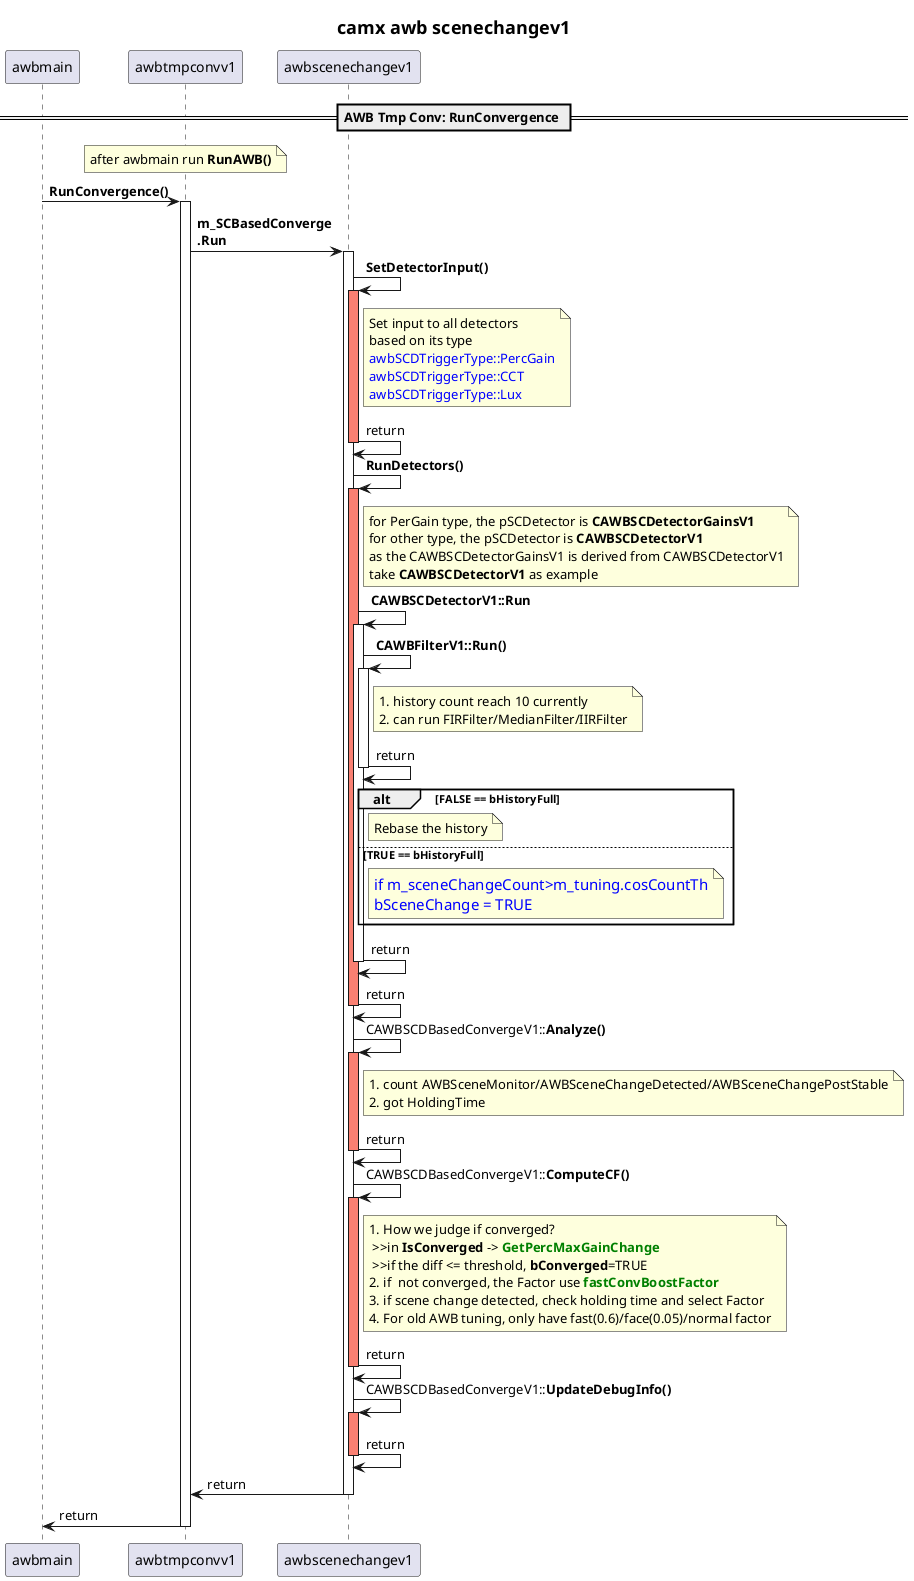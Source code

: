 /'派生，继承：<|--'/
/'组合：*-- ， 将会管理对象的生命周期'/
/'聚合：o--, 特指不管理对象的生命周期，但存在关联'/
/'
title <size:18>camx awb overview</size>\n     Lin Jin

collections ThreadUsers

<color:red><size:16>****</size></color>

<color:blue><size:15></size></color>

package <color:blue><size:15>**AWBDecisionAggregator** {
}

== <color:blue> CAWBMain::Configure </color>==

participant XXX

box "Factory"
participant camxcawbfactory as awb_factory
end box



<color:red>TODO: this need check further</color>


Useful color:
1. Red
Red Crimson DeepPink LightPink Salmon HotPink

2. Blue
MediumBlue Blue DodgerBlue DeepSkyBlue Cyan LightSkyBlue SlateBlue SkyBlue

3. Green
Chartreuse Green GreenYellow LawnGreen Lime LightGreen SpingGreen

4. Yellow
Yellow Gold LightGoldenRodYellow Orange LemonChiffon

5. Violet
DarkMagenta BlueViolet DardViolet Magenta Fuchsia Purple

6. 
'/

@startuml
title <size:18>camx awb scenechangev1</size>

participant awbmain
participant awbtmpconvv1
participant awbscenechangev1

== **AWB Tmp Conv: RunConvergence** ==
note over awbtmpconvv1
  after awbmain run **RunAWB()**
end note
awbmain->awbtmpconvv1: **RunConvergence()**
activate awbtmpconvv1
  awbtmpconvv1->awbscenechangev1: **m_SCBasedConverge**\n**.Run**
  activate awbscenechangev1


    /'1. '/
    awbscenechangev1->awbscenechangev1: **SetDetectorInput()**
    note right awbscenechangev1
      Set input to all detectors
      based on its type
      <color:blue>awbSCDTriggerType::PercGain</color>
      <color:blue>awbSCDTriggerType::CCT</color>
      <color:blue>awbSCDTriggerType::Lux</color>
    end note
    activate awbscenechangev1 #Salmon
    awbscenechangev1->awbscenechangev1: return
    deactivate awbscenechangev1
  
    /'2. '/
    awbscenechangev1->awbscenechangev1: **RunDetectors()**
    note right awbscenechangev1
      for PerGain type, the pSCDetector is **CAWBSCDetectorGainsV1**
      for other type, the pSCDetector is **CAWBSCDetectorV1**
      as the CAWBSCDetectorGainsV1 is derived from CAWBSCDetectorV1
      take **CAWBSCDetectorV1** as example
    end note
    activate awbscenechangev1 #Salmon

      awbscenechangev1->awbscenechangev1: **CAWBSCDetectorV1::Run**
      activate awbscenechangev1
        
        awbscenechangev1->awbscenechangev1: **CAWBFilterV1::Run()**
        activate awbscenechangev1
          note right awbscenechangev1
            1. history count reach 10 currently
            2. can run FIRFilter/MedianFilter/IIRFilter
          end note
        awbscenechangev1->awbscenechangev1: return
        deactivate awbscenechangev1

        alt **FALSE == bHistoryFull**
          note right awbscenechangev1
            Rebase the history
          end note
        else **TRUE == bHistoryFull**
          note right awbscenechangev1
            <color:blue><size:15>if m_sceneChangeCount>m_tuning.cosCountTh</size></color>
            <color:blue><size:15>bSceneChange = TRUE</size></color>
          end note
        end
      awbscenechangev1->awbscenechangev1: return
      deactivate awbscenechangev1

    awbscenechangev1->awbscenechangev1: return
    deactivate awbscenechangev1

    /'3. '/
    awbscenechangev1->awbscenechangev1: CAWBSCDBasedConvergeV1::**Analyze()**
    activate awbscenechangev1 #Salmon
      note right awbscenechangev1
        1. count AWBSceneMonitor/AWBSceneChangeDetected/AWBSceneChangePostStable
        2. got HoldingTime
      end note
    awbscenechangev1->awbscenechangev1: return
    deactivate awbscenechangev1

    /'4. '/
    awbscenechangev1->awbscenechangev1: CAWBSCDBasedConvergeV1::**ComputeCF()**
    activate awbscenechangev1 #Salmon
      note right awbscenechangev1
        1. How we judge if converged?
         >>in **IsConverged** -> <color:green>**GetPercMaxGainChange**</color>
         >>if the diff <= threshold, **bConverged**=TRUE
        2. if  not converged, the Factor use <color:green>**fastConvBoostFactor**</color>
        3. if scene change detected, check holding time and select Factor
        4. For old AWB tuning, only have fast(0.6)/face(0.05)/normal factor
      end note
    awbscenechangev1->awbscenechangev1: return
    deactivate awbscenechangev1
    
    /'5. '/
    awbscenechangev1->awbscenechangev1: CAWBSCDBasedConvergeV1::**UpdateDebugInfo()**
    activate awbscenechangev1 #Salmon
    awbscenechangev1->awbscenechangev1: return
    deactivate awbscenechangev1

  awbscenechangev1->awbtmpconvv1: return
  deactivate awbscenechangev1
awbtmpconvv1->awbmain: return
deactivate awbtmpconvv1
@enduml

